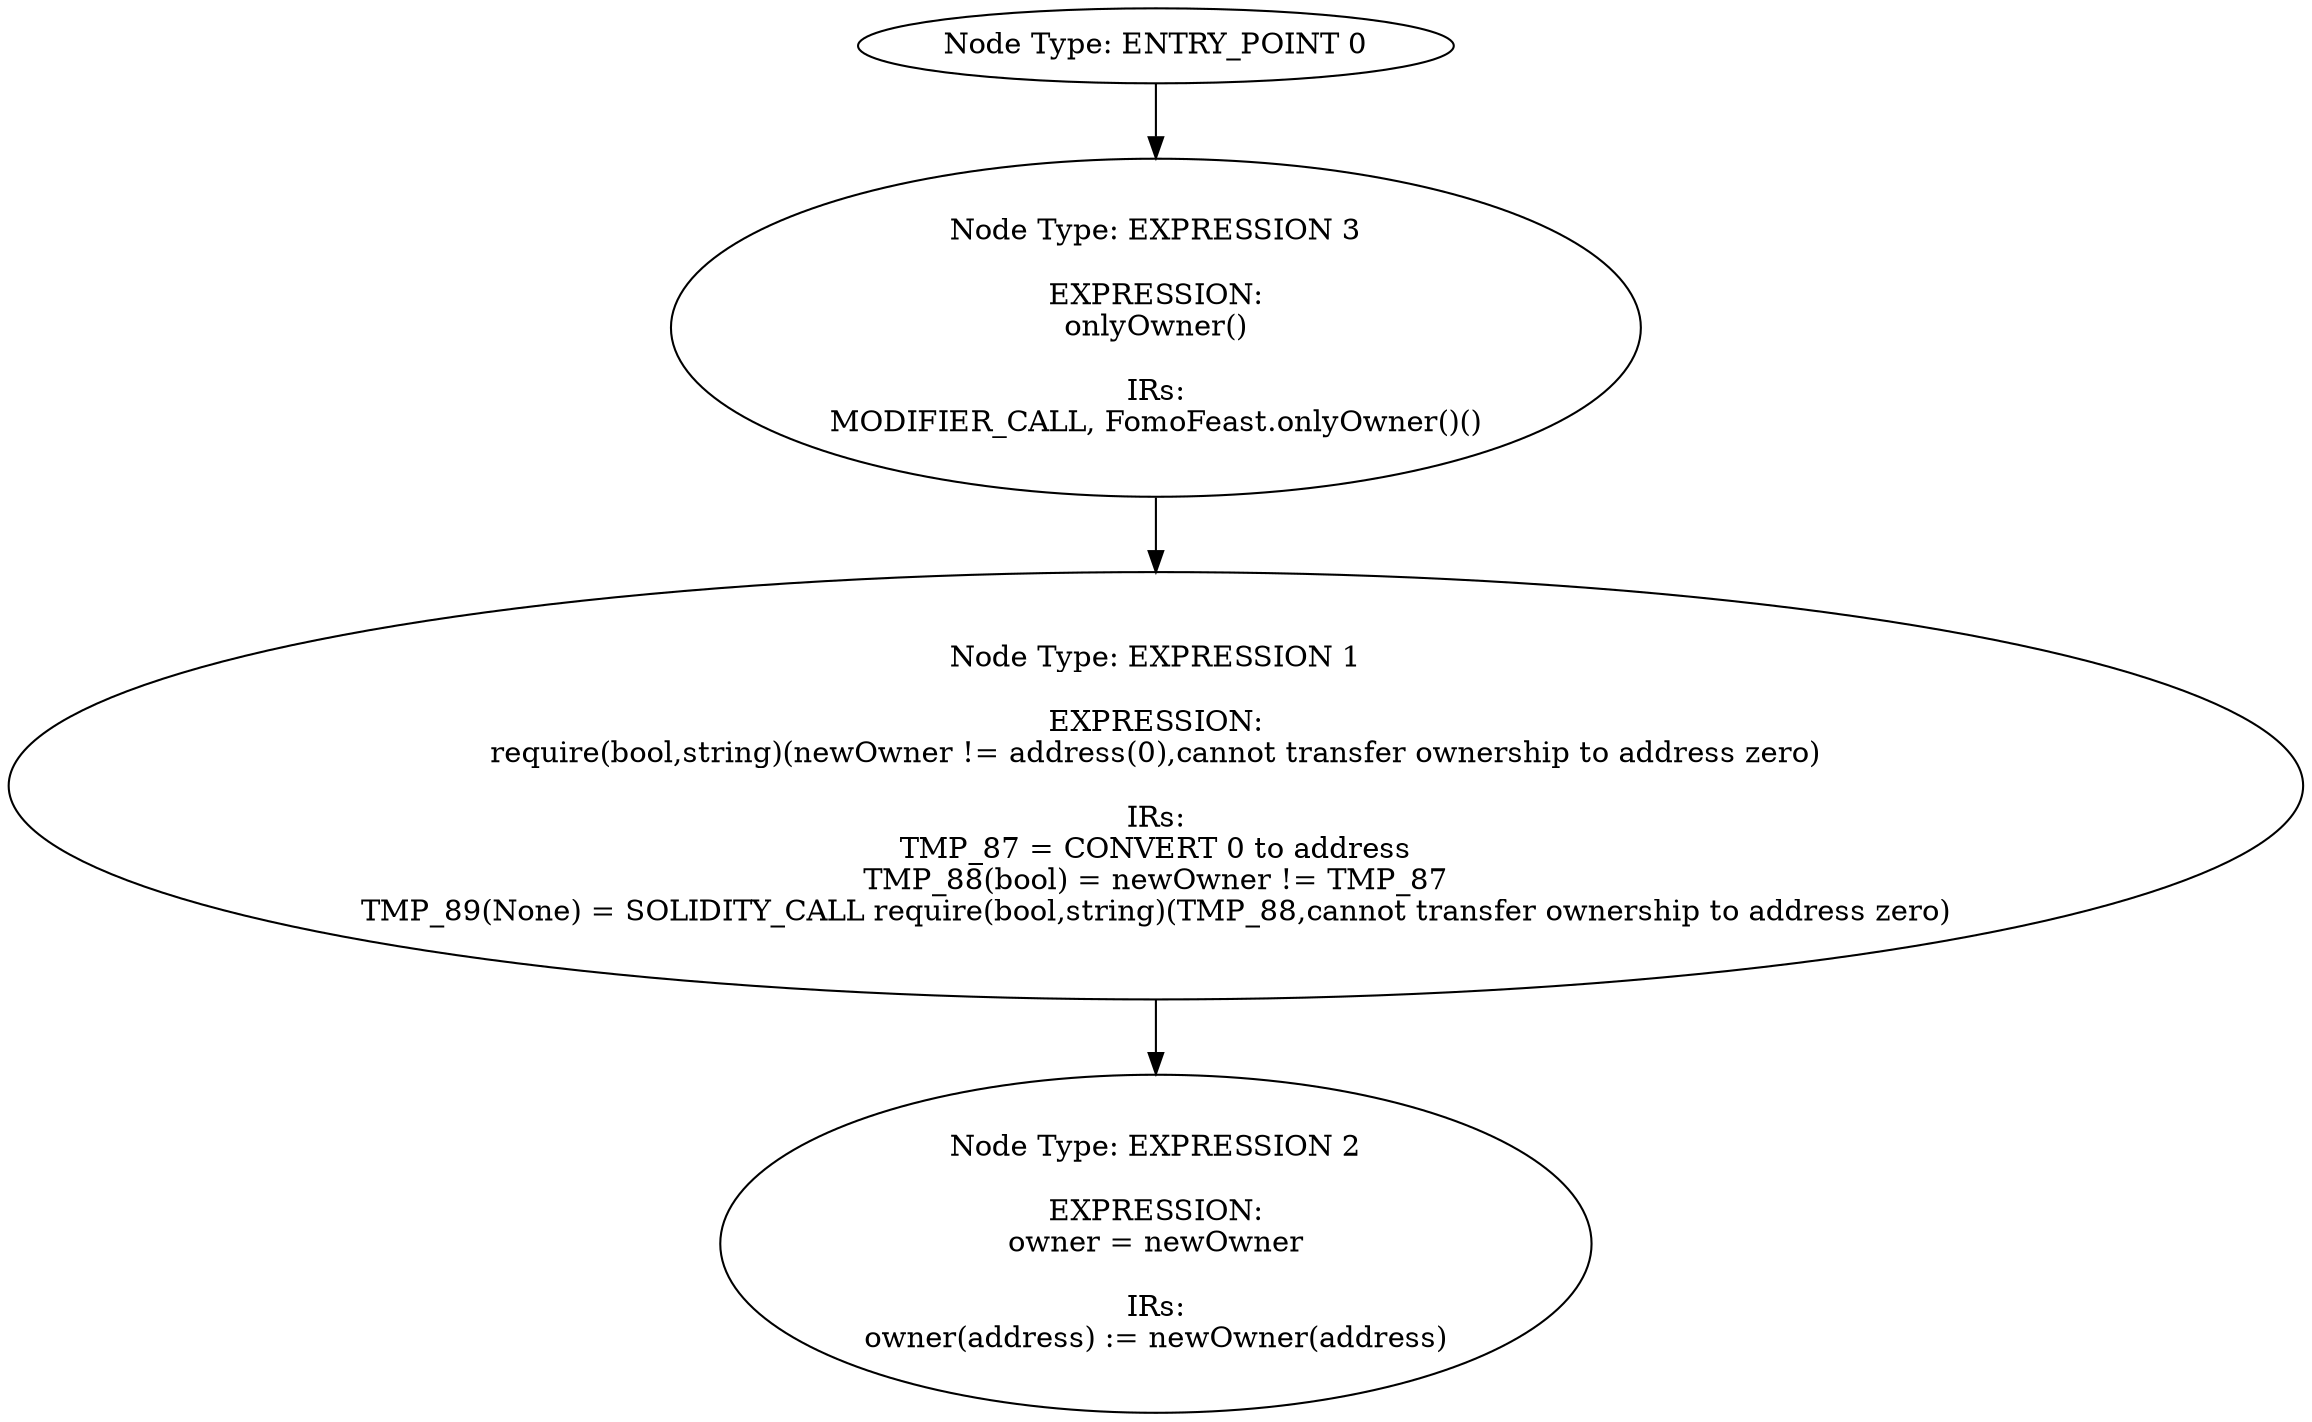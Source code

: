 digraph{
0[label="Node Type: ENTRY_POINT 0
"];
0->3;
1[label="Node Type: EXPRESSION 1

EXPRESSION:
require(bool,string)(newOwner != address(0),cannot transfer ownership to address zero)

IRs:
TMP_87 = CONVERT 0 to address
TMP_88(bool) = newOwner != TMP_87
TMP_89(None) = SOLIDITY_CALL require(bool,string)(TMP_88,cannot transfer ownership to address zero)"];
1->2;
2[label="Node Type: EXPRESSION 2

EXPRESSION:
owner = newOwner

IRs:
owner(address) := newOwner(address)"];
3[label="Node Type: EXPRESSION 3

EXPRESSION:
onlyOwner()

IRs:
MODIFIER_CALL, FomoFeast.onlyOwner()()"];
3->1;
}
